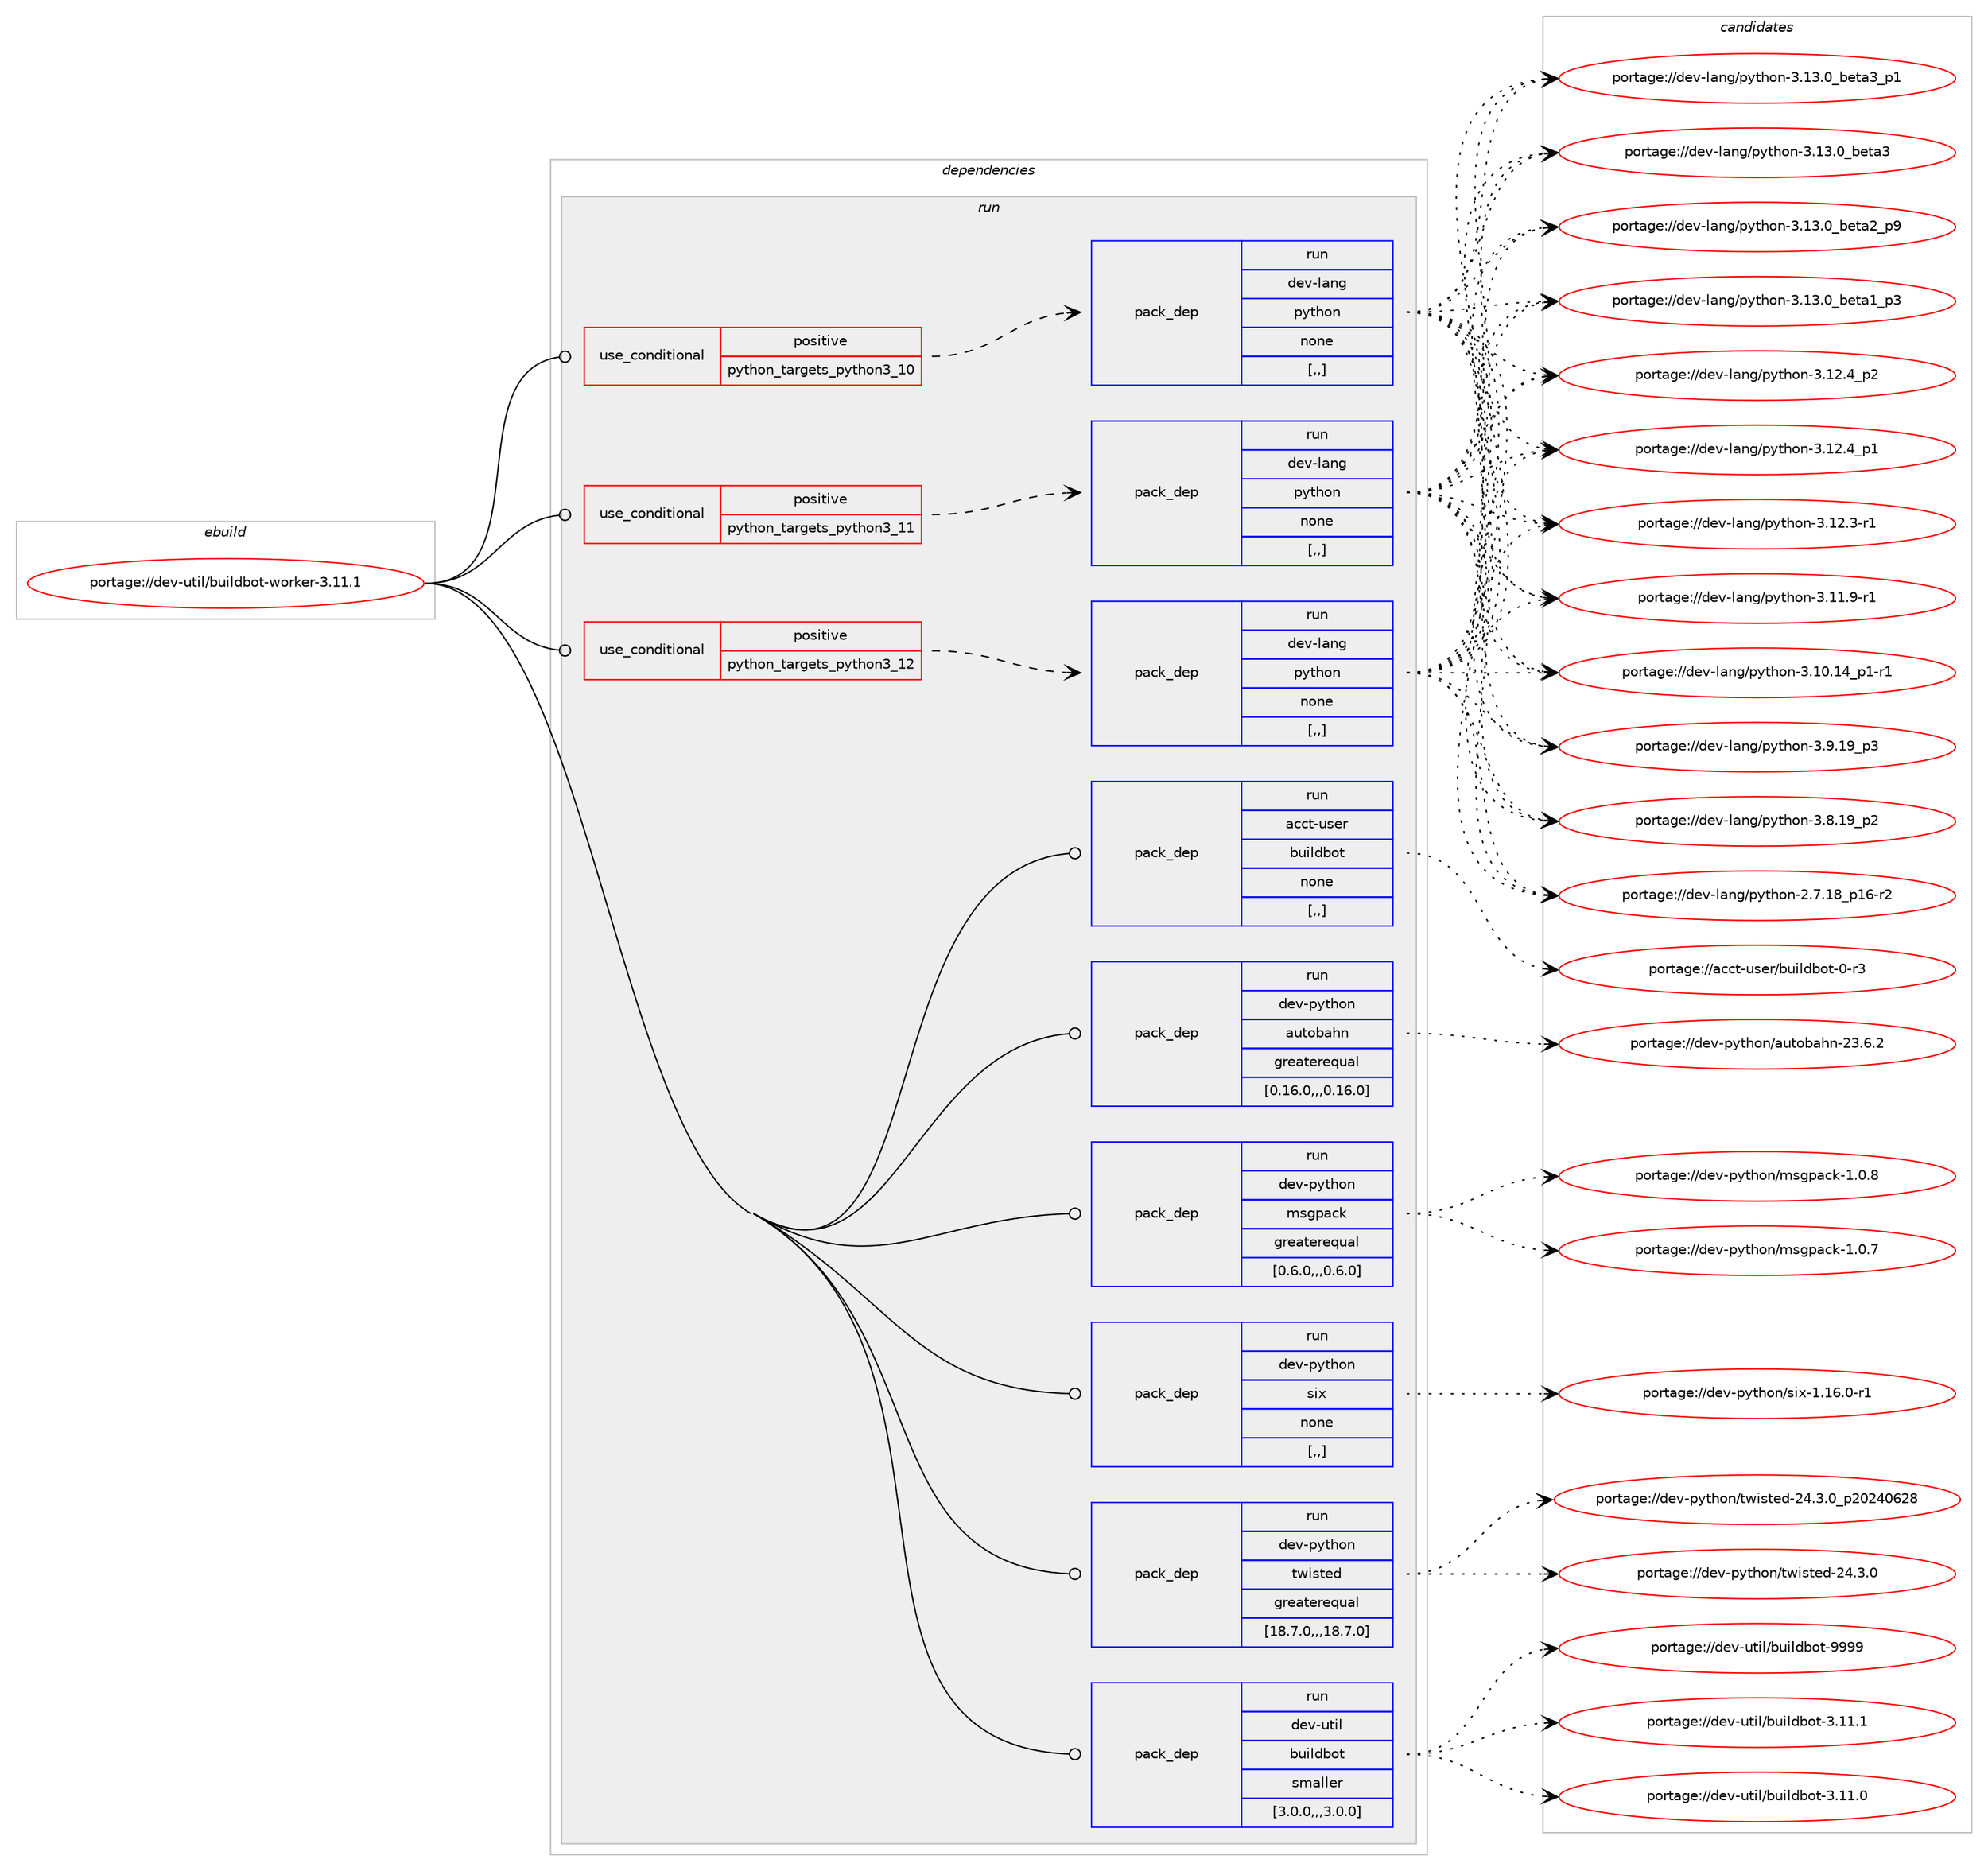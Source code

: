 digraph prolog {

# *************
# Graph options
# *************

newrank=true;
concentrate=true;
compound=true;
graph [rankdir=LR,fontname=Helvetica,fontsize=10,ranksep=1.5];#, ranksep=2.5, nodesep=0.2];
edge  [arrowhead=vee];
node  [fontname=Helvetica,fontsize=10];

# **********
# The ebuild
# **********

subgraph cluster_leftcol {
color=gray;
label=<<i>ebuild</i>>;
id [label="portage://dev-util/buildbot-worker-3.11.1", color=red, width=4, href="../dev-util/buildbot-worker-3.11.1.svg"];
}

# ****************
# The dependencies
# ****************

subgraph cluster_midcol {
color=gray;
label=<<i>dependencies</i>>;
subgraph cluster_compile {
fillcolor="#eeeeee";
style=filled;
label=<<i>compile</i>>;
}
subgraph cluster_compileandrun {
fillcolor="#eeeeee";
style=filled;
label=<<i>compile and run</i>>;
}
subgraph cluster_run {
fillcolor="#eeeeee";
style=filled;
label=<<i>run</i>>;
subgraph cond59179 {
dependency210530 [label=<<TABLE BORDER="0" CELLBORDER="1" CELLSPACING="0" CELLPADDING="4"><TR><TD ROWSPAN="3" CELLPADDING="10">use_conditional</TD></TR><TR><TD>positive</TD></TR><TR><TD>python_targets_python3_10</TD></TR></TABLE>>, shape=none, color=red];
subgraph pack149936 {
dependency210531 [label=<<TABLE BORDER="0" CELLBORDER="1" CELLSPACING="0" CELLPADDING="4" WIDTH="220"><TR><TD ROWSPAN="6" CELLPADDING="30">pack_dep</TD></TR><TR><TD WIDTH="110">run</TD></TR><TR><TD>dev-lang</TD></TR><TR><TD>python</TD></TR><TR><TD>none</TD></TR><TR><TD>[,,]</TD></TR></TABLE>>, shape=none, color=blue];
}
dependency210530:e -> dependency210531:w [weight=20,style="dashed",arrowhead="vee"];
}
id:e -> dependency210530:w [weight=20,style="solid",arrowhead="odot"];
subgraph cond59180 {
dependency210532 [label=<<TABLE BORDER="0" CELLBORDER="1" CELLSPACING="0" CELLPADDING="4"><TR><TD ROWSPAN="3" CELLPADDING="10">use_conditional</TD></TR><TR><TD>positive</TD></TR><TR><TD>python_targets_python3_11</TD></TR></TABLE>>, shape=none, color=red];
subgraph pack149937 {
dependency210533 [label=<<TABLE BORDER="0" CELLBORDER="1" CELLSPACING="0" CELLPADDING="4" WIDTH="220"><TR><TD ROWSPAN="6" CELLPADDING="30">pack_dep</TD></TR><TR><TD WIDTH="110">run</TD></TR><TR><TD>dev-lang</TD></TR><TR><TD>python</TD></TR><TR><TD>none</TD></TR><TR><TD>[,,]</TD></TR></TABLE>>, shape=none, color=blue];
}
dependency210532:e -> dependency210533:w [weight=20,style="dashed",arrowhead="vee"];
}
id:e -> dependency210532:w [weight=20,style="solid",arrowhead="odot"];
subgraph cond59181 {
dependency210534 [label=<<TABLE BORDER="0" CELLBORDER="1" CELLSPACING="0" CELLPADDING="4"><TR><TD ROWSPAN="3" CELLPADDING="10">use_conditional</TD></TR><TR><TD>positive</TD></TR><TR><TD>python_targets_python3_12</TD></TR></TABLE>>, shape=none, color=red];
subgraph pack149938 {
dependency210535 [label=<<TABLE BORDER="0" CELLBORDER="1" CELLSPACING="0" CELLPADDING="4" WIDTH="220"><TR><TD ROWSPAN="6" CELLPADDING="30">pack_dep</TD></TR><TR><TD WIDTH="110">run</TD></TR><TR><TD>dev-lang</TD></TR><TR><TD>python</TD></TR><TR><TD>none</TD></TR><TR><TD>[,,]</TD></TR></TABLE>>, shape=none, color=blue];
}
dependency210534:e -> dependency210535:w [weight=20,style="dashed",arrowhead="vee"];
}
id:e -> dependency210534:w [weight=20,style="solid",arrowhead="odot"];
subgraph pack149939 {
dependency210536 [label=<<TABLE BORDER="0" CELLBORDER="1" CELLSPACING="0" CELLPADDING="4" WIDTH="220"><TR><TD ROWSPAN="6" CELLPADDING="30">pack_dep</TD></TR><TR><TD WIDTH="110">run</TD></TR><TR><TD>acct-user</TD></TR><TR><TD>buildbot</TD></TR><TR><TD>none</TD></TR><TR><TD>[,,]</TD></TR></TABLE>>, shape=none, color=blue];
}
id:e -> dependency210536:w [weight=20,style="solid",arrowhead="odot"];
subgraph pack149940 {
dependency210537 [label=<<TABLE BORDER="0" CELLBORDER="1" CELLSPACING="0" CELLPADDING="4" WIDTH="220"><TR><TD ROWSPAN="6" CELLPADDING="30">pack_dep</TD></TR><TR><TD WIDTH="110">run</TD></TR><TR><TD>dev-python</TD></TR><TR><TD>autobahn</TD></TR><TR><TD>greaterequal</TD></TR><TR><TD>[0.16.0,,,0.16.0]</TD></TR></TABLE>>, shape=none, color=blue];
}
id:e -> dependency210537:w [weight=20,style="solid",arrowhead="odot"];
subgraph pack149941 {
dependency210538 [label=<<TABLE BORDER="0" CELLBORDER="1" CELLSPACING="0" CELLPADDING="4" WIDTH="220"><TR><TD ROWSPAN="6" CELLPADDING="30">pack_dep</TD></TR><TR><TD WIDTH="110">run</TD></TR><TR><TD>dev-python</TD></TR><TR><TD>msgpack</TD></TR><TR><TD>greaterequal</TD></TR><TR><TD>[0.6.0,,,0.6.0]</TD></TR></TABLE>>, shape=none, color=blue];
}
id:e -> dependency210538:w [weight=20,style="solid",arrowhead="odot"];
subgraph pack149942 {
dependency210539 [label=<<TABLE BORDER="0" CELLBORDER="1" CELLSPACING="0" CELLPADDING="4" WIDTH="220"><TR><TD ROWSPAN="6" CELLPADDING="30">pack_dep</TD></TR><TR><TD WIDTH="110">run</TD></TR><TR><TD>dev-python</TD></TR><TR><TD>six</TD></TR><TR><TD>none</TD></TR><TR><TD>[,,]</TD></TR></TABLE>>, shape=none, color=blue];
}
id:e -> dependency210539:w [weight=20,style="solid",arrowhead="odot"];
subgraph pack149943 {
dependency210540 [label=<<TABLE BORDER="0" CELLBORDER="1" CELLSPACING="0" CELLPADDING="4" WIDTH="220"><TR><TD ROWSPAN="6" CELLPADDING="30">pack_dep</TD></TR><TR><TD WIDTH="110">run</TD></TR><TR><TD>dev-python</TD></TR><TR><TD>twisted</TD></TR><TR><TD>greaterequal</TD></TR><TR><TD>[18.7.0,,,18.7.0]</TD></TR></TABLE>>, shape=none, color=blue];
}
id:e -> dependency210540:w [weight=20,style="solid",arrowhead="odot"];
subgraph pack149944 {
dependency210541 [label=<<TABLE BORDER="0" CELLBORDER="1" CELLSPACING="0" CELLPADDING="4" WIDTH="220"><TR><TD ROWSPAN="6" CELLPADDING="30">pack_dep</TD></TR><TR><TD WIDTH="110">run</TD></TR><TR><TD>dev-util</TD></TR><TR><TD>buildbot</TD></TR><TR><TD>smaller</TD></TR><TR><TD>[3.0.0,,,3.0.0]</TD></TR></TABLE>>, shape=none, color=blue];
}
id:e -> dependency210541:w [weight=20,style="solid",arrowhead="odot"];
}
}

# **************
# The candidates
# **************

subgraph cluster_choices {
rank=same;
color=gray;
label=<<i>candidates</i>>;

subgraph choice149936 {
color=black;
nodesep=1;
choice10010111845108971101034711212111610411111045514649514648959810111697519511249 [label="portage://dev-lang/python-3.13.0_beta3_p1", color=red, width=4,href="../dev-lang/python-3.13.0_beta3_p1.svg"];
choice1001011184510897110103471121211161041111104551464951464895981011169751 [label="portage://dev-lang/python-3.13.0_beta3", color=red, width=4,href="../dev-lang/python-3.13.0_beta3.svg"];
choice10010111845108971101034711212111610411111045514649514648959810111697509511257 [label="portage://dev-lang/python-3.13.0_beta2_p9", color=red, width=4,href="../dev-lang/python-3.13.0_beta2_p9.svg"];
choice10010111845108971101034711212111610411111045514649514648959810111697499511251 [label="portage://dev-lang/python-3.13.0_beta1_p3", color=red, width=4,href="../dev-lang/python-3.13.0_beta1_p3.svg"];
choice100101118451089711010347112121116104111110455146495046529511250 [label="portage://dev-lang/python-3.12.4_p2", color=red, width=4,href="../dev-lang/python-3.12.4_p2.svg"];
choice100101118451089711010347112121116104111110455146495046529511249 [label="portage://dev-lang/python-3.12.4_p1", color=red, width=4,href="../dev-lang/python-3.12.4_p1.svg"];
choice100101118451089711010347112121116104111110455146495046514511449 [label="portage://dev-lang/python-3.12.3-r1", color=red, width=4,href="../dev-lang/python-3.12.3-r1.svg"];
choice100101118451089711010347112121116104111110455146494946574511449 [label="portage://dev-lang/python-3.11.9-r1", color=red, width=4,href="../dev-lang/python-3.11.9-r1.svg"];
choice100101118451089711010347112121116104111110455146494846495295112494511449 [label="portage://dev-lang/python-3.10.14_p1-r1", color=red, width=4,href="../dev-lang/python-3.10.14_p1-r1.svg"];
choice100101118451089711010347112121116104111110455146574649579511251 [label="portage://dev-lang/python-3.9.19_p3", color=red, width=4,href="../dev-lang/python-3.9.19_p3.svg"];
choice100101118451089711010347112121116104111110455146564649579511250 [label="portage://dev-lang/python-3.8.19_p2", color=red, width=4,href="../dev-lang/python-3.8.19_p2.svg"];
choice100101118451089711010347112121116104111110455046554649569511249544511450 [label="portage://dev-lang/python-2.7.18_p16-r2", color=red, width=4,href="../dev-lang/python-2.7.18_p16-r2.svg"];
dependency210531:e -> choice10010111845108971101034711212111610411111045514649514648959810111697519511249:w [style=dotted,weight="100"];
dependency210531:e -> choice1001011184510897110103471121211161041111104551464951464895981011169751:w [style=dotted,weight="100"];
dependency210531:e -> choice10010111845108971101034711212111610411111045514649514648959810111697509511257:w [style=dotted,weight="100"];
dependency210531:e -> choice10010111845108971101034711212111610411111045514649514648959810111697499511251:w [style=dotted,weight="100"];
dependency210531:e -> choice100101118451089711010347112121116104111110455146495046529511250:w [style=dotted,weight="100"];
dependency210531:e -> choice100101118451089711010347112121116104111110455146495046529511249:w [style=dotted,weight="100"];
dependency210531:e -> choice100101118451089711010347112121116104111110455146495046514511449:w [style=dotted,weight="100"];
dependency210531:e -> choice100101118451089711010347112121116104111110455146494946574511449:w [style=dotted,weight="100"];
dependency210531:e -> choice100101118451089711010347112121116104111110455146494846495295112494511449:w [style=dotted,weight="100"];
dependency210531:e -> choice100101118451089711010347112121116104111110455146574649579511251:w [style=dotted,weight="100"];
dependency210531:e -> choice100101118451089711010347112121116104111110455146564649579511250:w [style=dotted,weight="100"];
dependency210531:e -> choice100101118451089711010347112121116104111110455046554649569511249544511450:w [style=dotted,weight="100"];
}
subgraph choice149937 {
color=black;
nodesep=1;
choice10010111845108971101034711212111610411111045514649514648959810111697519511249 [label="portage://dev-lang/python-3.13.0_beta3_p1", color=red, width=4,href="../dev-lang/python-3.13.0_beta3_p1.svg"];
choice1001011184510897110103471121211161041111104551464951464895981011169751 [label="portage://dev-lang/python-3.13.0_beta3", color=red, width=4,href="../dev-lang/python-3.13.0_beta3.svg"];
choice10010111845108971101034711212111610411111045514649514648959810111697509511257 [label="portage://dev-lang/python-3.13.0_beta2_p9", color=red, width=4,href="../dev-lang/python-3.13.0_beta2_p9.svg"];
choice10010111845108971101034711212111610411111045514649514648959810111697499511251 [label="portage://dev-lang/python-3.13.0_beta1_p3", color=red, width=4,href="../dev-lang/python-3.13.0_beta1_p3.svg"];
choice100101118451089711010347112121116104111110455146495046529511250 [label="portage://dev-lang/python-3.12.4_p2", color=red, width=4,href="../dev-lang/python-3.12.4_p2.svg"];
choice100101118451089711010347112121116104111110455146495046529511249 [label="portage://dev-lang/python-3.12.4_p1", color=red, width=4,href="../dev-lang/python-3.12.4_p1.svg"];
choice100101118451089711010347112121116104111110455146495046514511449 [label="portage://dev-lang/python-3.12.3-r1", color=red, width=4,href="../dev-lang/python-3.12.3-r1.svg"];
choice100101118451089711010347112121116104111110455146494946574511449 [label="portage://dev-lang/python-3.11.9-r1", color=red, width=4,href="../dev-lang/python-3.11.9-r1.svg"];
choice100101118451089711010347112121116104111110455146494846495295112494511449 [label="portage://dev-lang/python-3.10.14_p1-r1", color=red, width=4,href="../dev-lang/python-3.10.14_p1-r1.svg"];
choice100101118451089711010347112121116104111110455146574649579511251 [label="portage://dev-lang/python-3.9.19_p3", color=red, width=4,href="../dev-lang/python-3.9.19_p3.svg"];
choice100101118451089711010347112121116104111110455146564649579511250 [label="portage://dev-lang/python-3.8.19_p2", color=red, width=4,href="../dev-lang/python-3.8.19_p2.svg"];
choice100101118451089711010347112121116104111110455046554649569511249544511450 [label="portage://dev-lang/python-2.7.18_p16-r2", color=red, width=4,href="../dev-lang/python-2.7.18_p16-r2.svg"];
dependency210533:e -> choice10010111845108971101034711212111610411111045514649514648959810111697519511249:w [style=dotted,weight="100"];
dependency210533:e -> choice1001011184510897110103471121211161041111104551464951464895981011169751:w [style=dotted,weight="100"];
dependency210533:e -> choice10010111845108971101034711212111610411111045514649514648959810111697509511257:w [style=dotted,weight="100"];
dependency210533:e -> choice10010111845108971101034711212111610411111045514649514648959810111697499511251:w [style=dotted,weight="100"];
dependency210533:e -> choice100101118451089711010347112121116104111110455146495046529511250:w [style=dotted,weight="100"];
dependency210533:e -> choice100101118451089711010347112121116104111110455146495046529511249:w [style=dotted,weight="100"];
dependency210533:e -> choice100101118451089711010347112121116104111110455146495046514511449:w [style=dotted,weight="100"];
dependency210533:e -> choice100101118451089711010347112121116104111110455146494946574511449:w [style=dotted,weight="100"];
dependency210533:e -> choice100101118451089711010347112121116104111110455146494846495295112494511449:w [style=dotted,weight="100"];
dependency210533:e -> choice100101118451089711010347112121116104111110455146574649579511251:w [style=dotted,weight="100"];
dependency210533:e -> choice100101118451089711010347112121116104111110455146564649579511250:w [style=dotted,weight="100"];
dependency210533:e -> choice100101118451089711010347112121116104111110455046554649569511249544511450:w [style=dotted,weight="100"];
}
subgraph choice149938 {
color=black;
nodesep=1;
choice10010111845108971101034711212111610411111045514649514648959810111697519511249 [label="portage://dev-lang/python-3.13.0_beta3_p1", color=red, width=4,href="../dev-lang/python-3.13.0_beta3_p1.svg"];
choice1001011184510897110103471121211161041111104551464951464895981011169751 [label="portage://dev-lang/python-3.13.0_beta3", color=red, width=4,href="../dev-lang/python-3.13.0_beta3.svg"];
choice10010111845108971101034711212111610411111045514649514648959810111697509511257 [label="portage://dev-lang/python-3.13.0_beta2_p9", color=red, width=4,href="../dev-lang/python-3.13.0_beta2_p9.svg"];
choice10010111845108971101034711212111610411111045514649514648959810111697499511251 [label="portage://dev-lang/python-3.13.0_beta1_p3", color=red, width=4,href="../dev-lang/python-3.13.0_beta1_p3.svg"];
choice100101118451089711010347112121116104111110455146495046529511250 [label="portage://dev-lang/python-3.12.4_p2", color=red, width=4,href="../dev-lang/python-3.12.4_p2.svg"];
choice100101118451089711010347112121116104111110455146495046529511249 [label="portage://dev-lang/python-3.12.4_p1", color=red, width=4,href="../dev-lang/python-3.12.4_p1.svg"];
choice100101118451089711010347112121116104111110455146495046514511449 [label="portage://dev-lang/python-3.12.3-r1", color=red, width=4,href="../dev-lang/python-3.12.3-r1.svg"];
choice100101118451089711010347112121116104111110455146494946574511449 [label="portage://dev-lang/python-3.11.9-r1", color=red, width=4,href="../dev-lang/python-3.11.9-r1.svg"];
choice100101118451089711010347112121116104111110455146494846495295112494511449 [label="portage://dev-lang/python-3.10.14_p1-r1", color=red, width=4,href="../dev-lang/python-3.10.14_p1-r1.svg"];
choice100101118451089711010347112121116104111110455146574649579511251 [label="portage://dev-lang/python-3.9.19_p3", color=red, width=4,href="../dev-lang/python-3.9.19_p3.svg"];
choice100101118451089711010347112121116104111110455146564649579511250 [label="portage://dev-lang/python-3.8.19_p2", color=red, width=4,href="../dev-lang/python-3.8.19_p2.svg"];
choice100101118451089711010347112121116104111110455046554649569511249544511450 [label="portage://dev-lang/python-2.7.18_p16-r2", color=red, width=4,href="../dev-lang/python-2.7.18_p16-r2.svg"];
dependency210535:e -> choice10010111845108971101034711212111610411111045514649514648959810111697519511249:w [style=dotted,weight="100"];
dependency210535:e -> choice1001011184510897110103471121211161041111104551464951464895981011169751:w [style=dotted,weight="100"];
dependency210535:e -> choice10010111845108971101034711212111610411111045514649514648959810111697509511257:w [style=dotted,weight="100"];
dependency210535:e -> choice10010111845108971101034711212111610411111045514649514648959810111697499511251:w [style=dotted,weight="100"];
dependency210535:e -> choice100101118451089711010347112121116104111110455146495046529511250:w [style=dotted,weight="100"];
dependency210535:e -> choice100101118451089711010347112121116104111110455146495046529511249:w [style=dotted,weight="100"];
dependency210535:e -> choice100101118451089711010347112121116104111110455146495046514511449:w [style=dotted,weight="100"];
dependency210535:e -> choice100101118451089711010347112121116104111110455146494946574511449:w [style=dotted,weight="100"];
dependency210535:e -> choice100101118451089711010347112121116104111110455146494846495295112494511449:w [style=dotted,weight="100"];
dependency210535:e -> choice100101118451089711010347112121116104111110455146574649579511251:w [style=dotted,weight="100"];
dependency210535:e -> choice100101118451089711010347112121116104111110455146564649579511250:w [style=dotted,weight="100"];
dependency210535:e -> choice100101118451089711010347112121116104111110455046554649569511249544511450:w [style=dotted,weight="100"];
}
subgraph choice149939 {
color=black;
nodesep=1;
choice9799991164511711510111447981171051081009811111645484511451 [label="portage://acct-user/buildbot-0-r3", color=red, width=4,href="../acct-user/buildbot-0-r3.svg"];
dependency210536:e -> choice9799991164511711510111447981171051081009811111645484511451:w [style=dotted,weight="100"];
}
subgraph choice149940 {
color=black;
nodesep=1;
choice100101118451121211161041111104797117116111989710411045505146544650 [label="portage://dev-python/autobahn-23.6.2", color=red, width=4,href="../dev-python/autobahn-23.6.2.svg"];
dependency210537:e -> choice100101118451121211161041111104797117116111989710411045505146544650:w [style=dotted,weight="100"];
}
subgraph choice149941 {
color=black;
nodesep=1;
choice10010111845112121116104111110471091151031129799107454946484656 [label="portage://dev-python/msgpack-1.0.8", color=red, width=4,href="../dev-python/msgpack-1.0.8.svg"];
choice10010111845112121116104111110471091151031129799107454946484655 [label="portage://dev-python/msgpack-1.0.7", color=red, width=4,href="../dev-python/msgpack-1.0.7.svg"];
dependency210538:e -> choice10010111845112121116104111110471091151031129799107454946484656:w [style=dotted,weight="100"];
dependency210538:e -> choice10010111845112121116104111110471091151031129799107454946484655:w [style=dotted,weight="100"];
}
subgraph choice149942 {
color=black;
nodesep=1;
choice1001011184511212111610411111047115105120454946495446484511449 [label="portage://dev-python/six-1.16.0-r1", color=red, width=4,href="../dev-python/six-1.16.0-r1.svg"];
dependency210539:e -> choice1001011184511212111610411111047115105120454946495446484511449:w [style=dotted,weight="100"];
}
subgraph choice149943 {
color=black;
nodesep=1;
choice100101118451121211161041111104711611910511511610110045505246514648951125048505248545056 [label="portage://dev-python/twisted-24.3.0_p20240628", color=red, width=4,href="../dev-python/twisted-24.3.0_p20240628.svg"];
choice100101118451121211161041111104711611910511511610110045505246514648 [label="portage://dev-python/twisted-24.3.0", color=red, width=4,href="../dev-python/twisted-24.3.0.svg"];
dependency210540:e -> choice100101118451121211161041111104711611910511511610110045505246514648951125048505248545056:w [style=dotted,weight="100"];
dependency210540:e -> choice100101118451121211161041111104711611910511511610110045505246514648:w [style=dotted,weight="100"];
}
subgraph choice149944 {
color=black;
nodesep=1;
choice100101118451171161051084798117105108100981111164557575757 [label="portage://dev-util/buildbot-9999", color=red, width=4,href="../dev-util/buildbot-9999.svg"];
choice1001011184511711610510847981171051081009811111645514649494649 [label="portage://dev-util/buildbot-3.11.1", color=red, width=4,href="../dev-util/buildbot-3.11.1.svg"];
choice1001011184511711610510847981171051081009811111645514649494648 [label="portage://dev-util/buildbot-3.11.0", color=red, width=4,href="../dev-util/buildbot-3.11.0.svg"];
dependency210541:e -> choice100101118451171161051084798117105108100981111164557575757:w [style=dotted,weight="100"];
dependency210541:e -> choice1001011184511711610510847981171051081009811111645514649494649:w [style=dotted,weight="100"];
dependency210541:e -> choice1001011184511711610510847981171051081009811111645514649494648:w [style=dotted,weight="100"];
}
}

}
